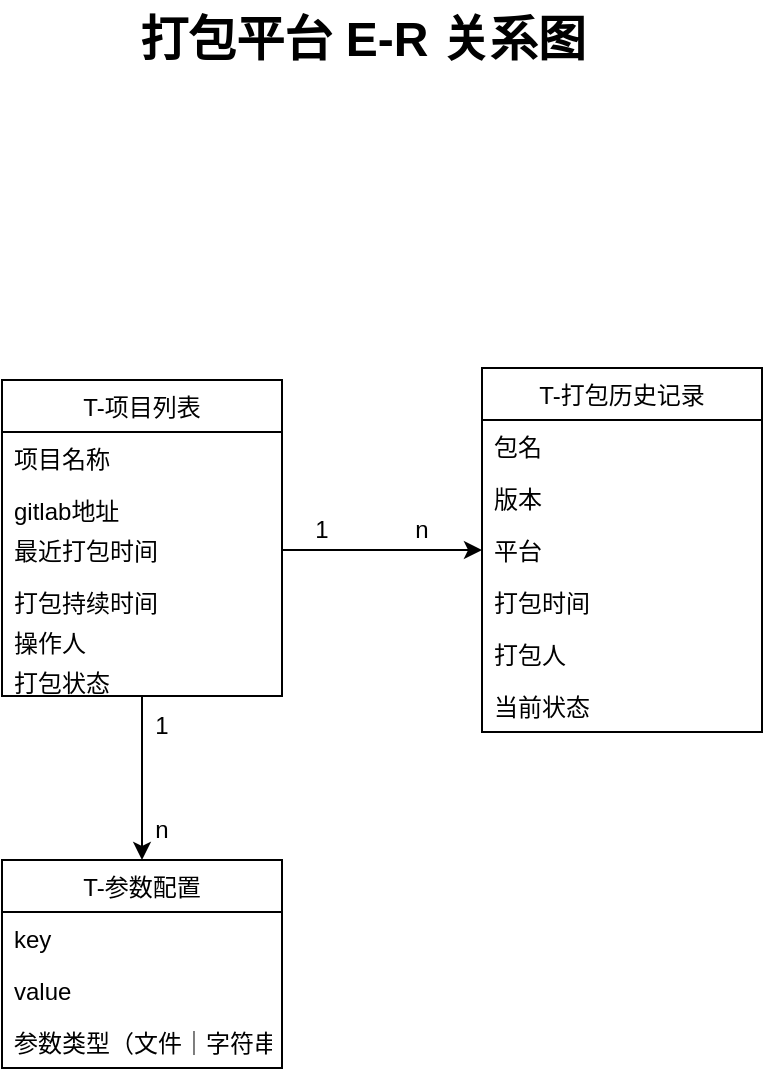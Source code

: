 <mxfile version="15.8.2" type="github">
  <diagram name="Page-1" id="74b105a0-9070-1c63-61bc-23e55f88626e">
    <mxGraphModel dx="1018" dy="691" grid="1" gridSize="10" guides="1" tooltips="1" connect="1" arrows="1" fold="1" page="1" pageScale="1.5" pageWidth="1169" pageHeight="826" background="none" math="0" shadow="0">
      <root>
        <mxCell id="0" style=";html=1;" />
        <mxCell id="1" style=";html=1;" parent="0" />
        <mxCell id="RmJg51ApS2-lIawHXFrg-1" value="打包平台 E-R 关系图" style="text;strokeColor=none;fillColor=none;html=1;fontSize=24;fontStyle=1;verticalAlign=middle;align=center;" vertex="1" parent="1">
          <mxGeometry x="390" y="410" width="100" height="40" as="geometry" />
        </mxCell>
        <mxCell id="RmJg51ApS2-lIawHXFrg-36" style="edgeStyle=orthogonalEdgeStyle;rounded=0;orthogonalLoop=1;jettySize=auto;html=1;" edge="1" parent="1" source="RmJg51ApS2-lIawHXFrg-4" target="RmJg51ApS2-lIawHXFrg-32">
          <mxGeometry relative="1" as="geometry" />
        </mxCell>
        <mxCell id="RmJg51ApS2-lIawHXFrg-4" value="T-项目列表" style="swimlane;fontStyle=0;childLayout=stackLayout;horizontal=1;startSize=26;fillColor=none;horizontalStack=0;resizeParent=1;resizeParentMax=0;resizeLast=0;collapsible=1;marginBottom=0;" vertex="1" parent="1">
          <mxGeometry x="260" y="600" width="140" height="158" as="geometry" />
        </mxCell>
        <mxCell id="RmJg51ApS2-lIawHXFrg-5" value="项目名称" style="text;strokeColor=none;fillColor=none;align=left;verticalAlign=top;spacingLeft=4;spacingRight=4;overflow=hidden;rotatable=0;points=[[0,0.5],[1,0.5]];portConstraint=eastwest;" vertex="1" parent="RmJg51ApS2-lIawHXFrg-4">
          <mxGeometry y="26" width="140" height="26" as="geometry" />
        </mxCell>
        <mxCell id="RmJg51ApS2-lIawHXFrg-6" value="gitlab地址" style="text;strokeColor=none;fillColor=none;align=left;verticalAlign=top;spacingLeft=4;spacingRight=4;overflow=hidden;rotatable=0;points=[[0,0.5],[1,0.5]];portConstraint=eastwest;" vertex="1" parent="RmJg51ApS2-lIawHXFrg-4">
          <mxGeometry y="52" width="140" height="20" as="geometry" />
        </mxCell>
        <mxCell id="RmJg51ApS2-lIawHXFrg-7" value="最近打包时间" style="text;strokeColor=none;fillColor=none;align=left;verticalAlign=top;spacingLeft=4;spacingRight=4;overflow=hidden;rotatable=0;points=[[0,0.5],[1,0.5]];portConstraint=eastwest;" vertex="1" parent="RmJg51ApS2-lIawHXFrg-4">
          <mxGeometry y="72" width="140" height="26" as="geometry" />
        </mxCell>
        <mxCell id="RmJg51ApS2-lIawHXFrg-14" value="打包持续时间" style="text;strokeColor=none;fillColor=none;align=left;verticalAlign=top;spacingLeft=4;spacingRight=4;overflow=hidden;rotatable=0;points=[[0,0.5],[1,0.5]];portConstraint=eastwest;" vertex="1" parent="RmJg51ApS2-lIawHXFrg-4">
          <mxGeometry y="98" width="140" height="20" as="geometry" />
        </mxCell>
        <mxCell id="RmJg51ApS2-lIawHXFrg-15" value="操作人" style="text;strokeColor=none;fillColor=none;align=left;verticalAlign=top;spacingLeft=4;spacingRight=4;overflow=hidden;rotatable=0;points=[[0,0.5],[1,0.5]];portConstraint=eastwest;" vertex="1" parent="RmJg51ApS2-lIawHXFrg-4">
          <mxGeometry y="118" width="140" height="20" as="geometry" />
        </mxCell>
        <mxCell id="RmJg51ApS2-lIawHXFrg-16" value="打包状态" style="text;strokeColor=none;fillColor=none;align=left;verticalAlign=top;spacingLeft=4;spacingRight=4;overflow=hidden;rotatable=0;points=[[0,0.5],[1,0.5]];portConstraint=eastwest;" vertex="1" parent="RmJg51ApS2-lIawHXFrg-4">
          <mxGeometry y="138" width="140" height="20" as="geometry" />
        </mxCell>
        <mxCell id="RmJg51ApS2-lIawHXFrg-19" value="T-打包历史记录" style="swimlane;fontStyle=0;childLayout=stackLayout;horizontal=1;startSize=26;fillColor=none;horizontalStack=0;resizeParent=1;resizeParentMax=0;resizeLast=0;collapsible=1;marginBottom=0;rounded=0;" vertex="1" parent="1">
          <mxGeometry x="500" y="594" width="140" height="182" as="geometry" />
        </mxCell>
        <mxCell id="RmJg51ApS2-lIawHXFrg-20" value="包名" style="text;strokeColor=none;fillColor=none;align=left;verticalAlign=top;spacingLeft=4;spacingRight=4;overflow=hidden;rotatable=0;points=[[0,0.5],[1,0.5]];portConstraint=eastwest;rounded=0;" vertex="1" parent="RmJg51ApS2-lIawHXFrg-19">
          <mxGeometry y="26" width="140" height="26" as="geometry" />
        </mxCell>
        <mxCell id="RmJg51ApS2-lIawHXFrg-21" value="版本" style="text;strokeColor=none;fillColor=none;align=left;verticalAlign=top;spacingLeft=4;spacingRight=4;overflow=hidden;rotatable=0;points=[[0,0.5],[1,0.5]];portConstraint=eastwest;rounded=0;" vertex="1" parent="RmJg51ApS2-lIawHXFrg-19">
          <mxGeometry y="52" width="140" height="26" as="geometry" />
        </mxCell>
        <mxCell id="RmJg51ApS2-lIawHXFrg-22" value="平台" style="text;strokeColor=none;fillColor=none;align=left;verticalAlign=top;spacingLeft=4;spacingRight=4;overflow=hidden;rotatable=0;points=[[0,0.5],[1,0.5]];portConstraint=eastwest;rounded=0;" vertex="1" parent="RmJg51ApS2-lIawHXFrg-19">
          <mxGeometry y="78" width="140" height="26" as="geometry" />
        </mxCell>
        <mxCell id="RmJg51ApS2-lIawHXFrg-23" value="打包时间" style="text;strokeColor=none;fillColor=none;align=left;verticalAlign=top;spacingLeft=4;spacingRight=4;overflow=hidden;rotatable=0;points=[[0,0.5],[1,0.5]];portConstraint=eastwest;rounded=0;" vertex="1" parent="RmJg51ApS2-lIawHXFrg-19">
          <mxGeometry y="104" width="140" height="26" as="geometry" />
        </mxCell>
        <mxCell id="RmJg51ApS2-lIawHXFrg-24" value="打包人" style="text;strokeColor=none;fillColor=none;align=left;verticalAlign=top;spacingLeft=4;spacingRight=4;overflow=hidden;rotatable=0;points=[[0,0.5],[1,0.5]];portConstraint=eastwest;rounded=0;" vertex="1" parent="RmJg51ApS2-lIawHXFrg-19">
          <mxGeometry y="130" width="140" height="26" as="geometry" />
        </mxCell>
        <mxCell id="RmJg51ApS2-lIawHXFrg-25" value="当前状态" style="text;strokeColor=none;fillColor=none;align=left;verticalAlign=top;spacingLeft=4;spacingRight=4;overflow=hidden;rotatable=0;points=[[0,0.5],[1,0.5]];portConstraint=eastwest;rounded=0;" vertex="1" parent="RmJg51ApS2-lIawHXFrg-19">
          <mxGeometry y="156" width="140" height="26" as="geometry" />
        </mxCell>
        <mxCell id="RmJg51ApS2-lIawHXFrg-27" style="edgeStyle=orthogonalEdgeStyle;rounded=0;orthogonalLoop=1;jettySize=auto;html=1;exitX=1;exitY=0.5;exitDx=0;exitDy=0;entryX=0;entryY=0.5;entryDx=0;entryDy=0;" edge="1" parent="1" source="RmJg51ApS2-lIawHXFrg-7" target="RmJg51ApS2-lIawHXFrg-22">
          <mxGeometry relative="1" as="geometry" />
        </mxCell>
        <mxCell id="RmJg51ApS2-lIawHXFrg-28" value="1" style="text;html=1;strokeColor=none;fillColor=none;align=center;verticalAlign=middle;whiteSpace=wrap;rounded=0;" vertex="1" parent="1">
          <mxGeometry x="390" y="660" width="60" height="30" as="geometry" />
        </mxCell>
        <mxCell id="RmJg51ApS2-lIawHXFrg-29" value="n" style="text;html=1;strokeColor=none;fillColor=none;align=center;verticalAlign=middle;whiteSpace=wrap;rounded=0;" vertex="1" parent="1">
          <mxGeometry x="440" y="660" width="60" height="30" as="geometry" />
        </mxCell>
        <mxCell id="RmJg51ApS2-lIawHXFrg-32" value="T-参数配置" style="swimlane;fontStyle=0;childLayout=stackLayout;horizontal=1;startSize=26;fillColor=none;horizontalStack=0;resizeParent=1;resizeParentMax=0;resizeLast=0;collapsible=1;marginBottom=0;rounded=0;" vertex="1" parent="1">
          <mxGeometry x="260" y="840" width="140" height="104" as="geometry" />
        </mxCell>
        <mxCell id="RmJg51ApS2-lIawHXFrg-33" value="key" style="text;strokeColor=none;fillColor=none;align=left;verticalAlign=top;spacingLeft=4;spacingRight=4;overflow=hidden;rotatable=0;points=[[0,0.5],[1,0.5]];portConstraint=eastwest;rounded=0;" vertex="1" parent="RmJg51ApS2-lIawHXFrg-32">
          <mxGeometry y="26" width="140" height="26" as="geometry" />
        </mxCell>
        <mxCell id="RmJg51ApS2-lIawHXFrg-34" value="value" style="text;strokeColor=none;fillColor=none;align=left;verticalAlign=top;spacingLeft=4;spacingRight=4;overflow=hidden;rotatable=0;points=[[0,0.5],[1,0.5]];portConstraint=eastwest;rounded=0;" vertex="1" parent="RmJg51ApS2-lIawHXFrg-32">
          <mxGeometry y="52" width="140" height="26" as="geometry" />
        </mxCell>
        <mxCell id="RmJg51ApS2-lIawHXFrg-35" value="参数类型（文件｜字符串）" style="text;strokeColor=none;fillColor=none;align=left;verticalAlign=top;spacingLeft=4;spacingRight=4;overflow=hidden;rotatable=0;points=[[0,0.5],[1,0.5]];portConstraint=eastwest;rounded=0;" vertex="1" parent="RmJg51ApS2-lIawHXFrg-32">
          <mxGeometry y="78" width="140" height="26" as="geometry" />
        </mxCell>
        <mxCell id="RmJg51ApS2-lIawHXFrg-37" value="1" style="text;html=1;strokeColor=none;fillColor=none;align=center;verticalAlign=middle;whiteSpace=wrap;rounded=0;" vertex="1" parent="1">
          <mxGeometry x="310" y="758" width="60" height="30" as="geometry" />
        </mxCell>
        <mxCell id="RmJg51ApS2-lIawHXFrg-38" value="n" style="text;html=1;strokeColor=none;fillColor=none;align=center;verticalAlign=middle;whiteSpace=wrap;rounded=0;" vertex="1" parent="1">
          <mxGeometry x="310" y="810" width="60" height="30" as="geometry" />
        </mxCell>
      </root>
    </mxGraphModel>
  </diagram>
</mxfile>
